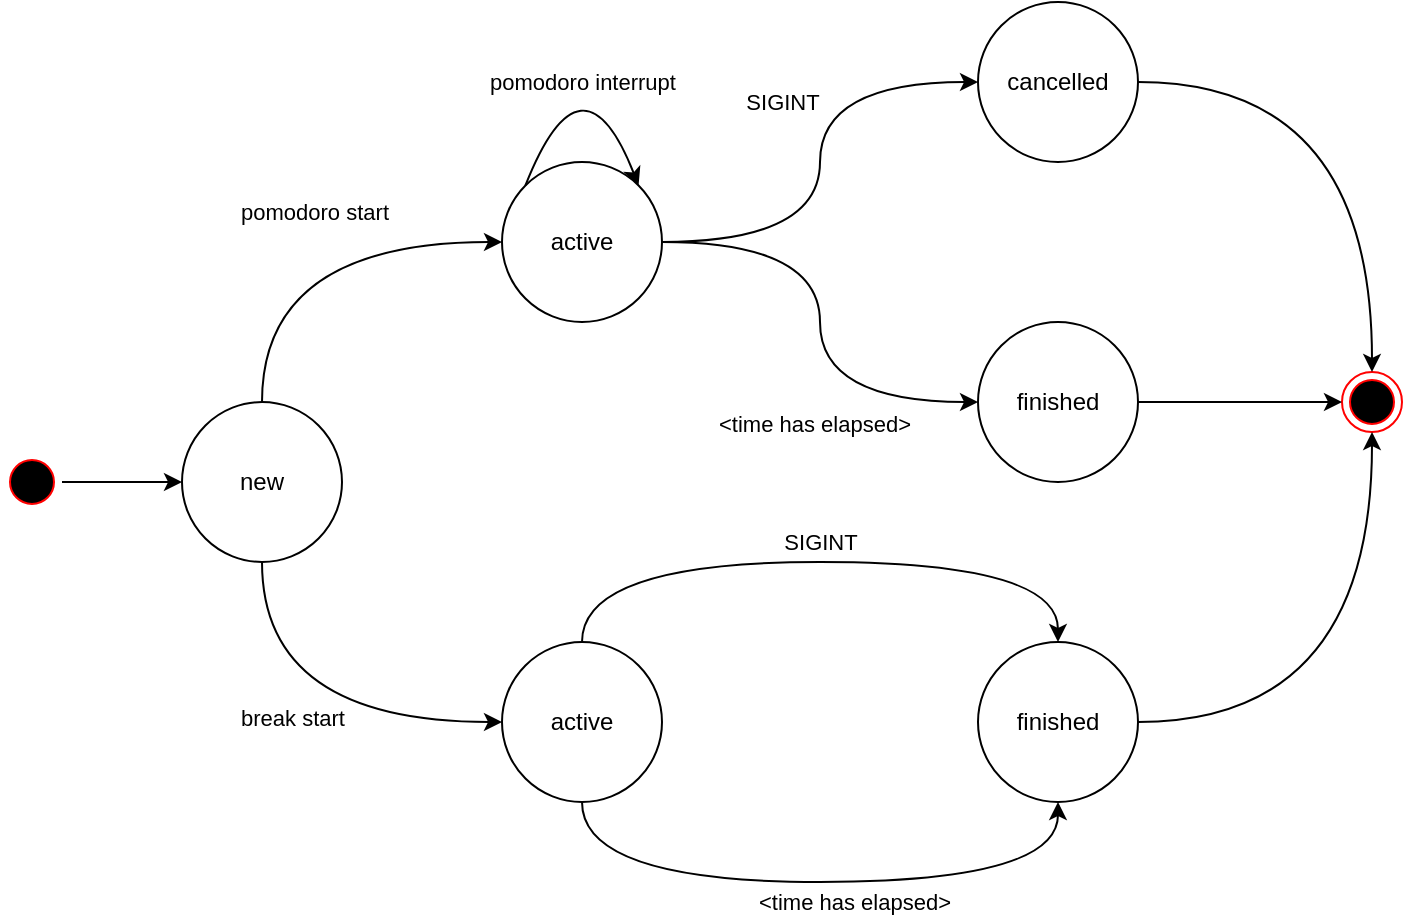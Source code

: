 <mxfile>
    <diagram name="Page-1" id="58cdce13-f638-feb5-8d6f-7d28b1aa9fa0">
        <mxGraphModel dx="748" dy="529" grid="1" gridSize="10" guides="1" tooltips="1" connect="1" arrows="1" fold="1" page="0" pageScale="1" pageWidth="1100" pageHeight="850" background="none" math="0" shadow="0">
            <root>
                <mxCell id="0"/>
                <mxCell id="1" parent="0"/>
                <mxCell id="3" style="edgeStyle=orthogonalEdgeStyle;rounded=0;orthogonalLoop=1;jettySize=auto;html=1;" edge="1" parent="1" source="yz9Li9zxegXqcpQhX1u8-1" target="2">
                    <mxGeometry relative="1" as="geometry"/>
                </mxCell>
                <mxCell id="yz9Li9zxegXqcpQhX1u8-1" value="" style="ellipse;html=1;shape=startState;fillColor=#000000;strokeColor=#ff0000;" parent="1" vertex="1">
                    <mxGeometry x="30" y="265" width="30" height="30" as="geometry"/>
                </mxCell>
                <mxCell id="yz9Li9zxegXqcpQhX1u8-6" value="" style="ellipse;html=1;shape=endState;fillColor=#000000;strokeColor=#ff0000;" parent="1" vertex="1">
                    <mxGeometry x="700" y="225" width="30" height="30" as="geometry"/>
                </mxCell>
                <mxCell id="yz9Li9zxegXqcpQhX1u8-19" style="edgeStyle=orthogonalEdgeStyle;curved=1;orthogonalLoop=1;jettySize=auto;html=1;strokeColor=#000000;" parent="1" source="yz9Li9zxegXqcpQhX1u8-9" target="yz9Li9zxegXqcpQhX1u8-18" edge="1">
                    <mxGeometry relative="1" as="geometry"/>
                </mxCell>
                <mxCell id="yz9Li9zxegXqcpQhX1u8-21" value="SIGINT" style="edgeLabel;html=1;align=center;verticalAlign=middle;resizable=0;points=[];" parent="yz9Li9zxegXqcpQhX1u8-19" vertex="1" connectable="0">
                    <mxGeometry x="-0.002" y="-3" relative="1" as="geometry">
                        <mxPoint x="-22" y="-30" as="offset"/>
                    </mxGeometry>
                </mxCell>
                <mxCell id="yz9Li9zxegXqcpQhX1u8-20" style="edgeStyle=orthogonalEdgeStyle;curved=1;orthogonalLoop=1;jettySize=auto;html=1;strokeColor=#000000;" parent="1" source="yz9Li9zxegXqcpQhX1u8-9" target="yz9Li9zxegXqcpQhX1u8-16" edge="1">
                    <mxGeometry relative="1" as="geometry"/>
                </mxCell>
                <mxCell id="yz9Li9zxegXqcpQhX1u8-22" value="&amp;lt;time has elapsed&amp;gt;" style="edgeLabel;html=1;align=center;verticalAlign=middle;resizable=0;points=[];" parent="yz9Li9zxegXqcpQhX1u8-20" vertex="1" connectable="0">
                    <mxGeometry x="-0.031" y="-3" relative="1" as="geometry">
                        <mxPoint y="54" as="offset"/>
                    </mxGeometry>
                </mxCell>
                <mxCell id="yz9Li9zxegXqcpQhX1u8-9" value="active" style="ellipse;whiteSpace=wrap;html=1;aspect=fixed;" parent="1" vertex="1">
                    <mxGeometry x="280" y="120" width="80" height="80" as="geometry"/>
                </mxCell>
                <mxCell id="yz9Li9zxegXqcpQhX1u8-10" value="pomodoro interrupt" style="endArrow=classic;html=1;exitX=0;exitY=0;exitDx=0;exitDy=0;entryX=1;entryY=0;entryDx=0;entryDy=0;curved=1;strokeColor=#000000;" parent="1" source="yz9Li9zxegXqcpQhX1u8-9" target="yz9Li9zxegXqcpQhX1u8-9" edge="1">
                    <mxGeometry x="-0.241" y="-7" width="50" height="50" relative="1" as="geometry">
                        <mxPoint x="380" y="230" as="sourcePoint"/>
                        <mxPoint x="430" y="180" as="targetPoint"/>
                        <Array as="points">
                            <mxPoint x="320" y="60"/>
                        </Array>
                        <mxPoint as="offset"/>
                    </mxGeometry>
                </mxCell>
                <mxCell id="yz9Li9zxegXqcpQhX1u8-12" style="edgeStyle=orthogonalEdgeStyle;curved=1;orthogonalLoop=1;jettySize=auto;html=1;strokeColor=#000000;entryX=0;entryY=0.5;entryDx=0;entryDy=0;exitX=0.5;exitY=0;exitDx=0;exitDy=0;" parent="1" source="2" target="yz9Li9zxegXqcpQhX1u8-9" edge="1">
                    <mxGeometry relative="1" as="geometry">
                        <mxPoint x="263" y="270" as="sourcePoint"/>
                    </mxGeometry>
                </mxCell>
                <mxCell id="yz9Li9zxegXqcpQhX1u8-13" value="pomodoro start" style="edgeLabel;html=1;align=center;verticalAlign=middle;resizable=0;points=[];" parent="yz9Li9zxegXqcpQhX1u8-12" vertex="1" connectable="0">
                    <mxGeometry x="0.2" y="1" relative="1" as="geometry">
                        <mxPoint x="-14" y="-14" as="offset"/>
                    </mxGeometry>
                </mxCell>
                <mxCell id="yz9Li9zxegXqcpQhX1u8-26" style="edgeStyle=orthogonalEdgeStyle;curved=1;orthogonalLoop=1;jettySize=auto;html=1;strokeColor=#000000;entryX=0;entryY=0.5;entryDx=0;entryDy=0;entryPerimeter=0;exitX=0.5;exitY=1;exitDx=0;exitDy=0;" parent="1" source="2" target="yz9Li9zxegXqcpQhX1u8-25" edge="1">
                    <mxGeometry relative="1" as="geometry">
                        <mxPoint x="263" y="270" as="sourcePoint"/>
                    </mxGeometry>
                </mxCell>
                <mxCell id="yz9Li9zxegXqcpQhX1u8-31" value="break start" style="edgeLabel;html=1;align=center;verticalAlign=middle;resizable=0;points=[];" parent="yz9Li9zxegXqcpQhX1u8-26" vertex="1" connectable="0">
                    <mxGeometry x="-0.052" y="2" relative="1" as="geometry">
                        <mxPoint as="offset"/>
                    </mxGeometry>
                </mxCell>
                <mxCell id="yz9Li9zxegXqcpQhX1u8-24" style="edgeStyle=orthogonalEdgeStyle;curved=1;orthogonalLoop=1;jettySize=auto;html=1;entryX=0;entryY=0.5;entryDx=0;entryDy=0;strokeColor=#000000;" parent="1" source="yz9Li9zxegXqcpQhX1u8-16" target="yz9Li9zxegXqcpQhX1u8-6" edge="1">
                    <mxGeometry relative="1" as="geometry"/>
                </mxCell>
                <mxCell id="yz9Li9zxegXqcpQhX1u8-16" value="finished" style="ellipse;whiteSpace=wrap;html=1;aspect=fixed;" parent="1" vertex="1">
                    <mxGeometry x="518" y="200" width="80" height="80" as="geometry"/>
                </mxCell>
                <mxCell id="yz9Li9zxegXqcpQhX1u8-23" style="edgeStyle=orthogonalEdgeStyle;curved=1;orthogonalLoop=1;jettySize=auto;html=1;strokeColor=#000000;entryX=0.5;entryY=0;entryDx=0;entryDy=0;" parent="1" source="yz9Li9zxegXqcpQhX1u8-18" target="yz9Li9zxegXqcpQhX1u8-6" edge="1">
                    <mxGeometry relative="1" as="geometry">
                        <mxPoint x="670" y="165" as="targetPoint"/>
                    </mxGeometry>
                </mxCell>
                <mxCell id="yz9Li9zxegXqcpQhX1u8-18" value="cancelled" style="ellipse;whiteSpace=wrap;html=1;aspect=fixed;" parent="1" vertex="1">
                    <mxGeometry x="518" y="40" width="80" height="80" as="geometry"/>
                </mxCell>
                <mxCell id="yz9Li9zxegXqcpQhX1u8-29" style="edgeStyle=orthogonalEdgeStyle;curved=1;orthogonalLoop=1;jettySize=auto;html=1;strokeColor=#000000;" parent="1" source="yz9Li9zxegXqcpQhX1u8-25" target="yz9Li9zxegXqcpQhX1u8-27" edge="1">
                    <mxGeometry relative="1" as="geometry">
                        <Array as="points">
                            <mxPoint x="320" y="480"/>
                            <mxPoint x="558" y="480"/>
                        </Array>
                    </mxGeometry>
                </mxCell>
                <mxCell id="yz9Li9zxegXqcpQhX1u8-32" value="&amp;lt;time has elapsed&amp;gt;" style="edgeLabel;html=1;align=center;verticalAlign=middle;resizable=0;points=[];" parent="yz9Li9zxegXqcpQhX1u8-29" vertex="1" connectable="0">
                    <mxGeometry x="0.134" relative="1" as="geometry">
                        <mxPoint x="-5" y="10" as="offset"/>
                    </mxGeometry>
                </mxCell>
                <mxCell id="yz9Li9zxegXqcpQhX1u8-25" value="active" style="ellipse;whiteSpace=wrap;html=1;aspect=fixed;" parent="1" vertex="1">
                    <mxGeometry x="280" y="360" width="80" height="80" as="geometry"/>
                </mxCell>
                <mxCell id="yz9Li9zxegXqcpQhX1u8-30" style="edgeStyle=orthogonalEdgeStyle;curved=1;orthogonalLoop=1;jettySize=auto;html=1;entryX=0.5;entryY=1;entryDx=0;entryDy=0;strokeColor=#000000;" parent="1" source="yz9Li9zxegXqcpQhX1u8-27" target="yz9Li9zxegXqcpQhX1u8-6" edge="1">
                    <mxGeometry relative="1" as="geometry"/>
                </mxCell>
                <mxCell id="yz9Li9zxegXqcpQhX1u8-27" value="finished" style="ellipse;whiteSpace=wrap;html=1;aspect=fixed;" parent="1" vertex="1">
                    <mxGeometry x="518" y="360" width="80" height="80" as="geometry"/>
                </mxCell>
                <mxCell id="Lok037jigHitee68-vck-1" style="edgeStyle=orthogonalEdgeStyle;orthogonalLoop=1;jettySize=auto;html=1;strokeColor=#000000;curved=1;" parent="1" target="yz9Li9zxegXqcpQhX1u8-27" edge="1" source="yz9Li9zxegXqcpQhX1u8-25">
                    <mxGeometry relative="1" as="geometry">
                        <mxPoint x="350" y="380" as="sourcePoint"/>
                        <mxPoint x="522" y="380" as="targetPoint"/>
                        <Array as="points">
                            <mxPoint x="320" y="320"/>
                            <mxPoint x="558" y="320"/>
                        </Array>
                    </mxGeometry>
                </mxCell>
                <mxCell id="Lok037jigHitee68-vck-2" value="SIGINT" style="edgeLabel;html=1;align=center;verticalAlign=middle;resizable=0;points=[];" parent="Lok037jigHitee68-vck-1" vertex="1" connectable="0">
                    <mxGeometry x="-0.002" y="-3" relative="1" as="geometry">
                        <mxPoint y="-13" as="offset"/>
                    </mxGeometry>
                </mxCell>
                <mxCell id="2" value="new" style="ellipse;whiteSpace=wrap;html=1;aspect=fixed;" vertex="1" parent="1">
                    <mxGeometry x="120" y="240" width="80" height="80" as="geometry"/>
                </mxCell>
            </root>
        </mxGraphModel>
    </diagram>
</mxfile>
